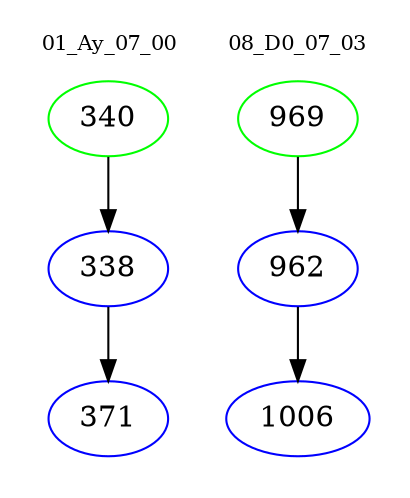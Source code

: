 digraph{
subgraph cluster_0 {
color = white
label = "01_Ay_07_00";
fontsize=10;
T0_340 [label="340", color="green"]
T0_340 -> T0_338 [color="black"]
T0_338 [label="338", color="blue"]
T0_338 -> T0_371 [color="black"]
T0_371 [label="371", color="blue"]
}
subgraph cluster_1 {
color = white
label = "08_D0_07_03";
fontsize=10;
T1_969 [label="969", color="green"]
T1_969 -> T1_962 [color="black"]
T1_962 [label="962", color="blue"]
T1_962 -> T1_1006 [color="black"]
T1_1006 [label="1006", color="blue"]
}
}
